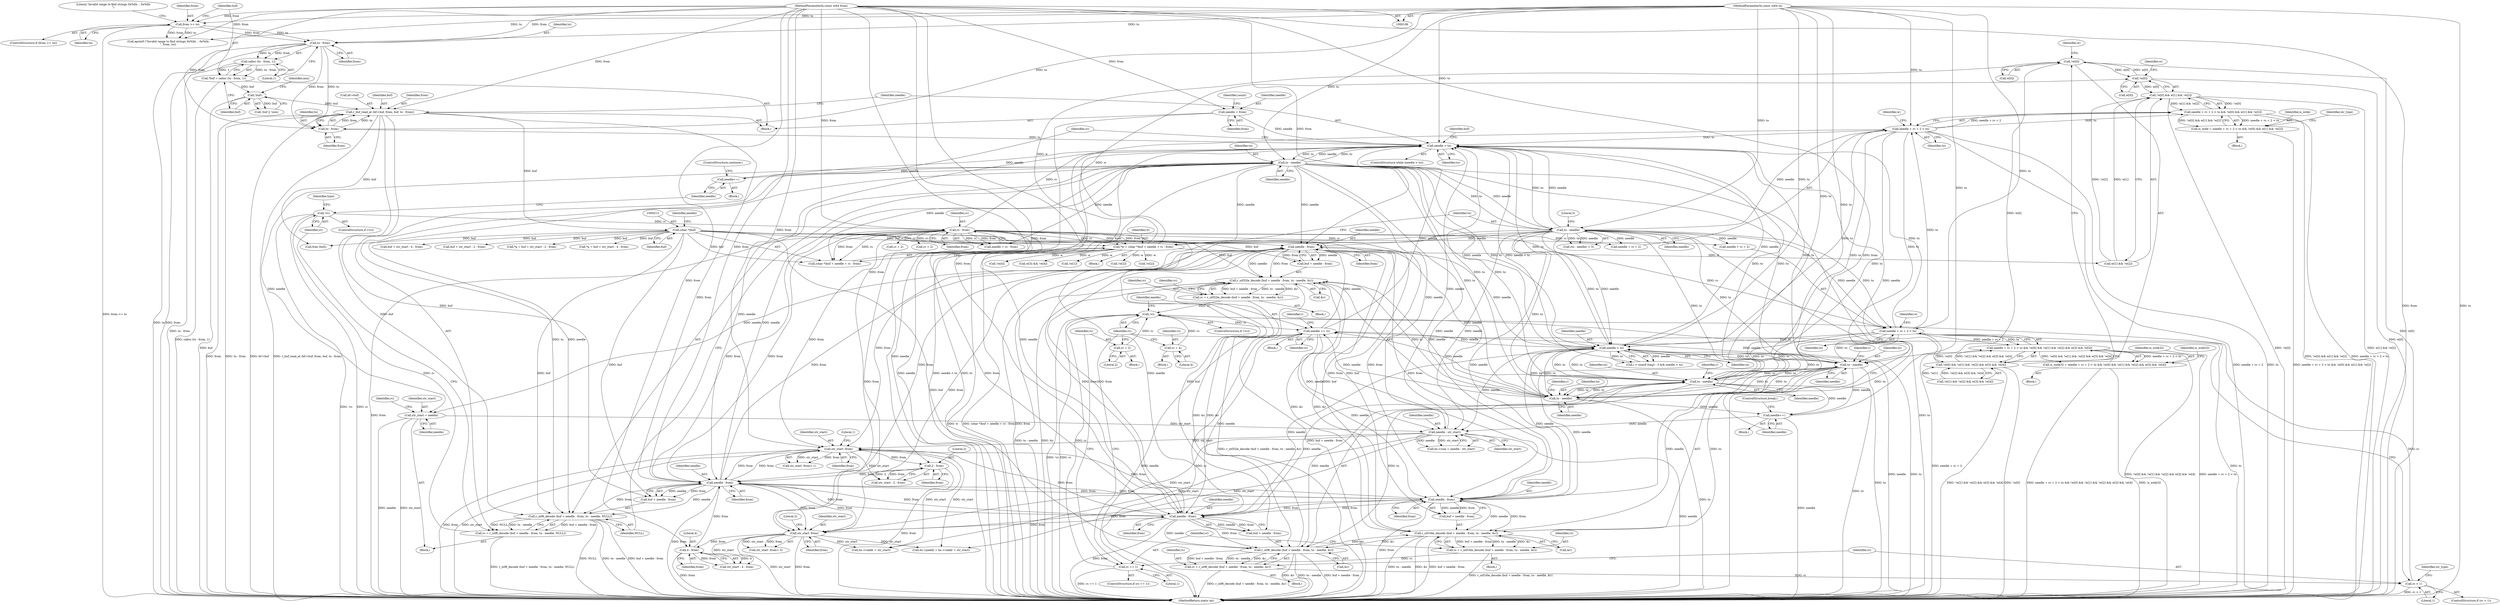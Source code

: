 digraph "1_radare2_3fcf41ed96ffa25b38029449520c8d0a198745f3@array" {
"1000239" [label="(Call,!w[0])"];
"1000281" [label="(Call,!w[0])"];
"1000209" [label="(Call,*w = (char *)buf + needle + rc - from)"];
"1000212" [label="(Call,(char *)buf)"];
"1000170" [label="(Call,r_buf_read_at (bf->buf, from, buf, to - from))"];
"1000176" [label="(Call,to - from)"];
"1000156" [label="(Call,to - from)"];
"1000141" [label="(Call,from >= to)"];
"1000110" [label="(MethodParameterIn,const ut64 from)"];
"1000111" [label="(MethodParameterIn,const ut64 to)"];
"1000162" [label="(Call,!buf)"];
"1000153" [label="(Call,*buf = calloc (to - from, 1))"];
"1000155" [label="(Call,calloc (to - from, 1))"];
"1000192" [label="(Call,to - needle)"];
"1000180" [label="(Call,needle < to)"];
"1000200" [label="(Call,needle++)"];
"1000419" [label="(Call,needle += rc)"];
"1000413" [label="(Call,!rc)"];
"1000343" [label="(Call,rc = r_utf32le_decode (buf + needle - from, to - needle, &r))"];
"1000345" [label="(Call,r_utf32le_decode (buf + needle - from, to - needle, &r))"];
"1000348" [label="(Call,needle - from)"];
"1000328" [label="(Call,needle < to)"];
"1000222" [label="(Call,to - needle)"];
"1000376" [label="(Call,to - needle)"];
"1000399" [label="(Call,to - needle)"];
"1000351" [label="(Call,to - needle)"];
"1000231" [label="(Call,needle + rc + 2 < to)"];
"1000217" [label="(Call,rc - from)"];
"1000197" [label="(Call,!rc)"];
"1000184" [label="(Call,rc = r_utf8_decode (buf + needle - from, to - needle, NULL))"];
"1000186" [label="(Call,r_utf8_decode (buf + needle - from, to - needle, NULL))"];
"1000189" [label="(Call,needle - from)"];
"1000373" [label="(Call,needle - from)"];
"1000396" [label="(Call,needle - from)"];
"1000611" [label="(Call,2 - from)"];
"1000599" [label="(Call,str_start -from)"];
"1000584" [label="(Call,needle - str_start)"];
"1000416" [label="(Call,needle++)"];
"1000312" [label="(Call,str_start = needle)"];
"1000646" [label="(Call,4 - from)"];
"1000634" [label="(Call,str_start -from)"];
"1000273" [label="(Call,needle + rc + 2 < to)"];
"1000393" [label="(Call,r_utf8_decode (buf + needle - from, to - needle, &r))"];
"1000370" [label="(Call,r_utf16le_decode (buf + needle - from, to - needle, &r))"];
"1000382" [label="(Call,rc == 1)"];
"1000368" [label="(Call,rc = r_utf16le_decode (buf + needle - from, to - needle, &r))"];
"1000386" [label="(Call,rc = 2)"];
"1000359" [label="(Call,rc = 4)"];
"1000405" [label="(Call,rc > 1)"];
"1000391" [label="(Call,rc = r_utf8_decode (buf + needle - from, to - needle, &r))"];
"1000117" [label="(Call,needle = from)"];
"1000239" [label="(Call,!w[0])"];
"1000238" [label="(Call,!w[0] && !w[1] && !w[2] && w[3] && !w[4])"];
"1000230" [label="(Call,needle + rc + 2 < to && !w[0] && !w[1] && !w[2] && w[3] && !w[4])"];
"1000228" [label="(Call,is_wide32 = needle + rc + 2 < to && !w[0] && !w[1] && !w[2] && w[3] && !w[4])"];
"1000280" [label="(Call,!w[0] && w[1] && !w[2])"];
"1000272" [label="(Call,needle + rc + 2 < to && !w[0] && w[1] && !w[2])"];
"1000270" [label="(Call,is_wide = needle + rc + 2 < to && !w[0] && w[1] && !w[2])"];
"1000224" [label="(Identifier,needle)"];
"1000283" [label="(Identifier,w)"];
"1000400" [label="(Identifier,to)"];
"1000177" [label="(Identifier,to)"];
"1000241" [label="(Identifier,w)"];
"1000385" [label="(Block,)"];
"1000388" [label="(Literal,2)"];
"1000226" [label="(Block,)"];
"1000359" [label="(Call,rc = 4)"];
"1000279" [label="(Identifier,to)"];
"1000420" [label="(Identifier,needle)"];
"1000600" [label="(Identifier,str_start)"];
"1000118" [label="(Identifier,needle)"];
"1000367" [label="(Block,)"];
"1000416" [label="(Call,needle++)"];
"1000406" [label="(Identifier,rc)"];
"1000399" [label="(Call,to - needle)"];
"1000642" [label="(Call,buf + str_start - 4 - from)"];
"1000386" [label="(Call,rc = 2)"];
"1000257" [label="(Call,!w[4])"];
"1000357" [label="(Identifier,rc)"];
"1000187" [label="(Call,buf + needle - from)"];
"1000417" [label="(Identifier,needle)"];
"1000272" [label="(Call,needle + rc + 2 < to && !w[0] && w[1] && !w[2])"];
"1000369" [label="(Identifier,rc)"];
"1000183" [label="(Block,)"];
"1000609" [label="(Call,str_start - 2 - from)"];
"1000201" [label="(Identifier,needle)"];
"1000375" [label="(Identifier,from)"];
"1000405" [label="(Call,rc > 1)"];
"1000371" [label="(Call,buf + needle - from)"];
"1000175" [label="(Identifier,buf)"];
"1000180" [label="(Call,needle < to)"];
"1000312" [label="(Call,str_start = needle)"];
"1000268" [label="(Block,)"];
"1000225" [label="(Literal,5)"];
"1000612" [label="(Literal,2)"];
"1000355" [label="(Identifier,r)"];
"1000246" [label="(Identifier,w)"];
"1000179" [label="(ControlStructure,while (needle < to))"];
"1000404" [label="(ControlStructure,if (rc > 1))"];
"1000181" [label="(Identifier,needle)"];
"1000222" [label="(Call,to - needle)"];
"1000270" [label="(Call,is_wide = needle + rc + 2 < to && !w[0] && w[1] && !w[2])"];
"1000185" [label="(Identifier,rc)"];
"1000199" [label="(Block,)"];
"1000165" [label="(Identifier,min)"];
"1000209" [label="(Call,*w = (char *)buf + needle + rc - from)"];
"1000361" [label="(Literal,4)"];
"1000330" [label="(Identifier,to)"];
"1000194" [label="(Identifier,needle)"];
"1000329" [label="(Identifier,needle)"];
"1000253" [label="(Call,w[3] && !w[4])"];
"1000212" [label="(Call,(char *)buf)"];
"1000381" [label="(ControlStructure,if (rc == 1))"];
"1000119" [label="(Identifier,from)"];
"1000230" [label="(Call,needle + rc + 2 < to && !w[0] && !w[1] && !w[2] && w[3] && !w[4])"];
"1000159" [label="(Literal,1)"];
"1000198" [label="(Identifier,rc)"];
"1000140" [label="(ControlStructure,if (from >= to))"];
"1000191" [label="(Identifier,from)"];
"1000162" [label="(Call,!buf)"];
"1000217" [label="(Call,rc - from)"];
"1000418" [label="(ControlStructure,break;)"];
"1000157" [label="(Identifier,to)"];
"1000415" [label="(Block,)"];
"1000419" [label="(Call,needle += rc)"];
"1000392" [label="(Identifier,rc)"];
"1000410" [label="(Identifier,str_type)"];
"1000229" [label="(Identifier,is_wide32)"];
"1000345" [label="(Call,r_utf32le_decode (buf + needle - from, to - needle, &r))"];
"1000117" [label="(Call,needle = from)"];
"1000189" [label="(Call,needle - from)"];
"1000376" [label="(Call,to - needle)"];
"1000382" [label="(Call,rc == 1)"];
"1000384" [label="(Literal,1)"];
"1000387" [label="(Identifier,rc)"];
"1000352" [label="(Identifier,to)"];
"1000282" [label="(Call,w[0])"];
"1000228" [label="(Call,is_wide32 = needle + rc + 2 < to && !w[0] && !w[1] && !w[2] && w[3] && !w[4])"];
"1000153" [label="(Call,*buf = calloc (to - from, 1))"];
"1000635" [label="(Identifier,str_start)"];
"1000350" [label="(Identifier,from)"];
"1000287" [label="(Identifier,w)"];
"1000412" [label="(ControlStructure,if (!rc))"];
"1000232" [label="(Call,needle + rc + 2)"];
"1000154" [label="(Identifier,buf)"];
"1000396" [label="(Call,needle - from)"];
"1000334" [label="(Block,)"];
"1000216" [label="(Identifier,needle)"];
"1000393" [label="(Call,r_utf8_decode (buf + needle - from, to - needle, &r))"];
"1000634" [label="(Call,str_start -from)"];
"1000586" [label="(Identifier,str_start)"];
"1000379" [label="(Call,&r)"];
"1000143" [label="(Identifier,to)"];
"1000190" [label="(Identifier,needle)"];
"1000161" [label="(Call,!buf || !min)"];
"1000613" [label="(Identifier,from)"];
"1000636" [label="(Identifier,from)"];
"1000285" [label="(Call,w[1] && !w[2])"];
"1000585" [label="(Identifier,needle)"];
"1000141" [label="(Call,from >= to)"];
"1000200" [label="(Call,needle++)"];
"1000186" [label="(Call,r_utf8_decode (buf + needle - from, to - needle, NULL))"];
"1000184" [label="(Call,rc = r_utf8_decode (buf + needle - from, to - needle, NULL))"];
"1000195" [label="(Identifier,NULL)"];
"1000343" [label="(Call,rc = r_utf32le_decode (buf + needle - from, to - needle, &r))"];
"1000342" [label="(Block,)"];
"1000383" [label="(Identifier,rc)"];
"1000155" [label="(Call,calloc (to - from, 1))"];
"1000314" [label="(Identifier,needle)"];
"1000380" [label="(Identifier,r)"];
"1000142" [label="(Identifier,from)"];
"1000377" [label="(Identifier,to)"];
"1000110" [label="(MethodParameterIn,const ut64 from)"];
"1000644" [label="(Call,str_start - 4 - from)"];
"1000647" [label="(Literal,4)"];
"1000211" [label="(Call,(char *)buf + needle + rc - from)"];
"1000240" [label="(Call,w[0])"];
"1000344" [label="(Identifier,rc)"];
"1000234" [label="(Call,rc + 2)"];
"1000197" [label="(Call,!rc)"];
"1000374" [label="(Identifier,needle)"];
"1000666" [label="(Call,bs->paddr = bs->vaddr = str_start)"];
"1000244" [label="(Call,!w[1])"];
"1000176" [label="(Call,to - from)"];
"1000407" [label="(Literal,1)"];
"1000170" [label="(Call,r_buf_read_at (bf->buf, from, buf, to - from))"];
"1000146" [label="(Literal,\"Invalid range to find strings 0x%llx .. 0x%llx\n\")"];
"1000351" [label="(Call,to - needle)"];
"1000346" [label="(Call,buf + needle - from)"];
"1000158" [label="(Identifier,from)"];
"1000196" [label="(ControlStructure,if (!rc))"];
"1000607" [label="(Call,buf + str_start - 2 - from)"];
"1000349" [label="(Identifier,needle)"];
"1000163" [label="(Identifier,buf)"];
"1000238" [label="(Call,!w[0] && !w[1] && !w[2] && w[3] && !w[4])"];
"1000271" [label="(Identifier,is_wide)"];
"1000223" [label="(Identifier,to)"];
"1000633" [label="(Call,str_start -from> 3)"];
"1000122" [label="(Identifier,count)"];
"1000401" [label="(Identifier,needle)"];
"1000394" [label="(Call,buf + needle - from)"];
"1000602" [label="(Literal,1)"];
"1000193" [label="(Identifier,to)"];
"1000207" [label="(Block,)"];
"1000276" [label="(Call,rc + 2)"];
"1000391" [label="(Call,rc = r_utf8_decode (buf + needle - from, to - needle, &r))"];
"1000262" [label="(Identifier,is_wide32)"];
"1000414" [label="(Identifier,rc)"];
"1000605" [label="(Call,*p = buf + str_start - 2 - from)"];
"1000294" [label="(Identifier,str_type)"];
"1000580" [label="(Call,bs->size = needle - str_start)"];
"1000192" [label="(Call,to - needle)"];
"1000289" [label="(Call,!w[2])"];
"1000239" [label="(Call,!w[0])"];
"1000156" [label="(Call,to - from)"];
"1000280" [label="(Call,!w[0] && w[1] && !w[2])"];
"1000599" [label="(Call,str_start -from)"];
"1000646" [label="(Call,4 - from)"];
"1000348" [label="(Call,needle - from)"];
"1000321" [label="(Call,i < sizeof (tmp) - 3 && needle < to)"];
"1000378" [label="(Identifier,needle)"];
"1000598" [label="(Call,str_start -from> 1)"];
"1000670" [label="(Call,bs->vaddr = str_start)"];
"1000584" [label="(Call,needle - str_start)"];
"1000218" [label="(Identifier,rc)"];
"1000313" [label="(Identifier,str_start)"];
"1000210" [label="(Identifier,w)"];
"1000368" [label="(Call,rc = r_utf16le_decode (buf + needle - from, to - needle, &r))"];
"1000390" [label="(Block,)"];
"1000648" [label="(Identifier,from)"];
"1000354" [label="(Call,&r)"];
"1000640" [label="(Call,*p = buf + str_start - 4 - from)"];
"1000174" [label="(Identifier,from)"];
"1000182" [label="(Identifier,to)"];
"1000219" [label="(Identifier,from)"];
"1000145" [label="(Call,eprintf (\"Invalid range to find strings 0x%llx .. 0x%llx\n\", from, to))"];
"1000171" [label="(Call,bf->buf)"];
"1000214" [label="(Identifier,buf)"];
"1000178" [label="(Identifier,from)"];
"1000397" [label="(Identifier,needle)"];
"1000281" [label="(Call,!w[0])"];
"1000205" [label="(Identifier,type)"];
"1000601" [label="(Identifier,from)"];
"1000402" [label="(Call,&r)"];
"1000328" [label="(Call,needle < to)"];
"1000249" [label="(Call,!w[2])"];
"1000611" [label="(Call,2 - from)"];
"1000370" [label="(Call,r_utf16le_decode (buf + needle - from, to - needle, &r))"];
"1000413" [label="(Call,!rc)"];
"1000273" [label="(Call,needle + rc + 2 < to)"];
"1000111" [label="(MethodParameterIn,const ut64 to)"];
"1000358" [label="(Block,)"];
"1000231" [label="(Call,needle + rc + 2 < to)"];
"1000425" [label="(Identifier,r)"];
"1000221" [label="(Call,(to - needle) > 5)"];
"1000373" [label="(Call,needle - from)"];
"1000215" [label="(Call,needle + rc - from)"];
"1000237" [label="(Identifier,to)"];
"1000698" [label="(Identifier,buf)"];
"1000113" [label="(Block,)"];
"1000243" [label="(Call,!w[1] && !w[2] && w[3] && !w[4])"];
"1000701" [label="(MethodReturn,static int)"];
"1000421" [label="(Identifier,rc)"];
"1000398" [label="(Identifier,from)"];
"1000317" [label="(Identifier,rc)"];
"1000360" [label="(Identifier,rc)"];
"1000353" [label="(Identifier,needle)"];
"1000202" [label="(ControlStructure,continue;)"];
"1000637" [label="(Literal,3)"];
"1000697" [label="(Call,free (buf))"];
"1000403" [label="(Identifier,r)"];
"1000274" [label="(Call,needle + rc + 2)"];
"1000239" -> "1000238"  [label="AST: "];
"1000239" -> "1000240"  [label="CFG: "];
"1000240" -> "1000239"  [label="AST: "];
"1000246" -> "1000239"  [label="CFG: "];
"1000238" -> "1000239"  [label="CFG: "];
"1000239" -> "1000701"  [label="DDG: w[0]"];
"1000239" -> "1000238"  [label="DDG: w[0]"];
"1000281" -> "1000239"  [label="DDG: w[0]"];
"1000209" -> "1000239"  [label="DDG: w"];
"1000239" -> "1000281"  [label="DDG: w[0]"];
"1000281" -> "1000280"  [label="AST: "];
"1000281" -> "1000282"  [label="CFG: "];
"1000282" -> "1000281"  [label="AST: "];
"1000287" -> "1000281"  [label="CFG: "];
"1000280" -> "1000281"  [label="CFG: "];
"1000281" -> "1000701"  [label="DDG: w[0]"];
"1000281" -> "1000280"  [label="DDG: w[0]"];
"1000209" -> "1000281"  [label="DDG: w"];
"1000209" -> "1000207"  [label="AST: "];
"1000209" -> "1000211"  [label="CFG: "];
"1000210" -> "1000209"  [label="AST: "];
"1000211" -> "1000209"  [label="AST: "];
"1000223" -> "1000209"  [label="CFG: "];
"1000209" -> "1000701"  [label="DDG: w"];
"1000209" -> "1000701"  [label="DDG: (char *)buf + needle + rc - from"];
"1000212" -> "1000209"  [label="DDG: buf"];
"1000192" -> "1000209"  [label="DDG: needle"];
"1000217" -> "1000209"  [label="DDG: rc"];
"1000217" -> "1000209"  [label="DDG: from"];
"1000209" -> "1000244"  [label="DDG: w"];
"1000209" -> "1000249"  [label="DDG: w"];
"1000209" -> "1000253"  [label="DDG: w"];
"1000209" -> "1000257"  [label="DDG: w"];
"1000209" -> "1000285"  [label="DDG: w"];
"1000209" -> "1000289"  [label="DDG: w"];
"1000212" -> "1000211"  [label="AST: "];
"1000212" -> "1000214"  [label="CFG: "];
"1000213" -> "1000212"  [label="AST: "];
"1000214" -> "1000212"  [label="AST: "];
"1000216" -> "1000212"  [label="CFG: "];
"1000212" -> "1000186"  [label="DDG: buf"];
"1000212" -> "1000187"  [label="DDG: buf"];
"1000212" -> "1000211"  [label="DDG: buf"];
"1000170" -> "1000212"  [label="DDG: buf"];
"1000212" -> "1000345"  [label="DDG: buf"];
"1000212" -> "1000346"  [label="DDG: buf"];
"1000212" -> "1000370"  [label="DDG: buf"];
"1000212" -> "1000371"  [label="DDG: buf"];
"1000212" -> "1000393"  [label="DDG: buf"];
"1000212" -> "1000394"  [label="DDG: buf"];
"1000212" -> "1000605"  [label="DDG: buf"];
"1000212" -> "1000607"  [label="DDG: buf"];
"1000212" -> "1000640"  [label="DDG: buf"];
"1000212" -> "1000642"  [label="DDG: buf"];
"1000212" -> "1000697"  [label="DDG: buf"];
"1000170" -> "1000113"  [label="AST: "];
"1000170" -> "1000176"  [label="CFG: "];
"1000171" -> "1000170"  [label="AST: "];
"1000174" -> "1000170"  [label="AST: "];
"1000175" -> "1000170"  [label="AST: "];
"1000176" -> "1000170"  [label="AST: "];
"1000181" -> "1000170"  [label="CFG: "];
"1000170" -> "1000701"  [label="DDG: to - from"];
"1000170" -> "1000701"  [label="DDG: bf->buf"];
"1000170" -> "1000701"  [label="DDG: r_buf_read_at (bf->buf, from, buf, to - from)"];
"1000170" -> "1000701"  [label="DDG: from"];
"1000176" -> "1000170"  [label="DDG: from"];
"1000176" -> "1000170"  [label="DDG: to"];
"1000110" -> "1000170"  [label="DDG: from"];
"1000162" -> "1000170"  [label="DDG: buf"];
"1000170" -> "1000186"  [label="DDG: buf"];
"1000170" -> "1000187"  [label="DDG: buf"];
"1000170" -> "1000189"  [label="DDG: from"];
"1000170" -> "1000697"  [label="DDG: buf"];
"1000176" -> "1000178"  [label="CFG: "];
"1000177" -> "1000176"  [label="AST: "];
"1000178" -> "1000176"  [label="AST: "];
"1000156" -> "1000176"  [label="DDG: to"];
"1000156" -> "1000176"  [label="DDG: from"];
"1000111" -> "1000176"  [label="DDG: to"];
"1000110" -> "1000176"  [label="DDG: from"];
"1000176" -> "1000180"  [label="DDG: to"];
"1000156" -> "1000155"  [label="AST: "];
"1000156" -> "1000158"  [label="CFG: "];
"1000157" -> "1000156"  [label="AST: "];
"1000158" -> "1000156"  [label="AST: "];
"1000159" -> "1000156"  [label="CFG: "];
"1000156" -> "1000701"  [label="DDG: to"];
"1000156" -> "1000701"  [label="DDG: from"];
"1000156" -> "1000155"  [label="DDG: to"];
"1000156" -> "1000155"  [label="DDG: from"];
"1000141" -> "1000156"  [label="DDG: to"];
"1000141" -> "1000156"  [label="DDG: from"];
"1000111" -> "1000156"  [label="DDG: to"];
"1000110" -> "1000156"  [label="DDG: from"];
"1000141" -> "1000140"  [label="AST: "];
"1000141" -> "1000143"  [label="CFG: "];
"1000142" -> "1000141"  [label="AST: "];
"1000143" -> "1000141"  [label="AST: "];
"1000146" -> "1000141"  [label="CFG: "];
"1000154" -> "1000141"  [label="CFG: "];
"1000141" -> "1000701"  [label="DDG: from >= to"];
"1000110" -> "1000141"  [label="DDG: from"];
"1000111" -> "1000141"  [label="DDG: to"];
"1000141" -> "1000145"  [label="DDG: from"];
"1000141" -> "1000145"  [label="DDG: to"];
"1000110" -> "1000106"  [label="AST: "];
"1000110" -> "1000701"  [label="DDG: from"];
"1000110" -> "1000117"  [label="DDG: from"];
"1000110" -> "1000145"  [label="DDG: from"];
"1000110" -> "1000189"  [label="DDG: from"];
"1000110" -> "1000217"  [label="DDG: from"];
"1000110" -> "1000348"  [label="DDG: from"];
"1000110" -> "1000373"  [label="DDG: from"];
"1000110" -> "1000396"  [label="DDG: from"];
"1000110" -> "1000599"  [label="DDG: from"];
"1000110" -> "1000611"  [label="DDG: from"];
"1000110" -> "1000634"  [label="DDG: from"];
"1000110" -> "1000646"  [label="DDG: from"];
"1000111" -> "1000106"  [label="AST: "];
"1000111" -> "1000701"  [label="DDG: to"];
"1000111" -> "1000145"  [label="DDG: to"];
"1000111" -> "1000180"  [label="DDG: to"];
"1000111" -> "1000192"  [label="DDG: to"];
"1000111" -> "1000222"  [label="DDG: to"];
"1000111" -> "1000231"  [label="DDG: to"];
"1000111" -> "1000273"  [label="DDG: to"];
"1000111" -> "1000328"  [label="DDG: to"];
"1000111" -> "1000351"  [label="DDG: to"];
"1000111" -> "1000376"  [label="DDG: to"];
"1000111" -> "1000399"  [label="DDG: to"];
"1000162" -> "1000161"  [label="AST: "];
"1000162" -> "1000163"  [label="CFG: "];
"1000163" -> "1000162"  [label="AST: "];
"1000165" -> "1000162"  [label="CFG: "];
"1000161" -> "1000162"  [label="CFG: "];
"1000162" -> "1000701"  [label="DDG: buf"];
"1000162" -> "1000161"  [label="DDG: buf"];
"1000153" -> "1000162"  [label="DDG: buf"];
"1000153" -> "1000113"  [label="AST: "];
"1000153" -> "1000155"  [label="CFG: "];
"1000154" -> "1000153"  [label="AST: "];
"1000155" -> "1000153"  [label="AST: "];
"1000163" -> "1000153"  [label="CFG: "];
"1000153" -> "1000701"  [label="DDG: calloc (to - from, 1)"];
"1000155" -> "1000153"  [label="DDG: to - from"];
"1000155" -> "1000153"  [label="DDG: 1"];
"1000155" -> "1000159"  [label="CFG: "];
"1000159" -> "1000155"  [label="AST: "];
"1000155" -> "1000701"  [label="DDG: to - from"];
"1000192" -> "1000186"  [label="AST: "];
"1000192" -> "1000194"  [label="CFG: "];
"1000193" -> "1000192"  [label="AST: "];
"1000194" -> "1000192"  [label="AST: "];
"1000195" -> "1000192"  [label="CFG: "];
"1000192" -> "1000701"  [label="DDG: to"];
"1000192" -> "1000180"  [label="DDG: needle"];
"1000192" -> "1000180"  [label="DDG: to"];
"1000192" -> "1000186"  [label="DDG: to"];
"1000192" -> "1000186"  [label="DDG: needle"];
"1000180" -> "1000192"  [label="DDG: to"];
"1000189" -> "1000192"  [label="DDG: needle"];
"1000192" -> "1000200"  [label="DDG: needle"];
"1000192" -> "1000211"  [label="DDG: needle"];
"1000192" -> "1000215"  [label="DDG: needle"];
"1000192" -> "1000222"  [label="DDG: to"];
"1000192" -> "1000222"  [label="DDG: needle"];
"1000192" -> "1000312"  [label="DDG: needle"];
"1000192" -> "1000328"  [label="DDG: needle"];
"1000192" -> "1000328"  [label="DDG: to"];
"1000192" -> "1000348"  [label="DDG: needle"];
"1000192" -> "1000351"  [label="DDG: to"];
"1000192" -> "1000373"  [label="DDG: needle"];
"1000192" -> "1000376"  [label="DDG: to"];
"1000192" -> "1000396"  [label="DDG: needle"];
"1000192" -> "1000399"  [label="DDG: to"];
"1000192" -> "1000584"  [label="DDG: needle"];
"1000180" -> "1000179"  [label="AST: "];
"1000180" -> "1000182"  [label="CFG: "];
"1000181" -> "1000180"  [label="AST: "];
"1000182" -> "1000180"  [label="AST: "];
"1000185" -> "1000180"  [label="CFG: "];
"1000698" -> "1000180"  [label="CFG: "];
"1000180" -> "1000701"  [label="DDG: to"];
"1000180" -> "1000701"  [label="DDG: needle"];
"1000180" -> "1000701"  [label="DDG: needle < to"];
"1000200" -> "1000180"  [label="DDG: needle"];
"1000419" -> "1000180"  [label="DDG: needle"];
"1000328" -> "1000180"  [label="DDG: needle"];
"1000328" -> "1000180"  [label="DDG: to"];
"1000117" -> "1000180"  [label="DDG: needle"];
"1000416" -> "1000180"  [label="DDG: needle"];
"1000584" -> "1000180"  [label="DDG: needle"];
"1000222" -> "1000180"  [label="DDG: needle"];
"1000222" -> "1000180"  [label="DDG: to"];
"1000376" -> "1000180"  [label="DDG: to"];
"1000399" -> "1000180"  [label="DDG: to"];
"1000231" -> "1000180"  [label="DDG: to"];
"1000351" -> "1000180"  [label="DDG: to"];
"1000273" -> "1000180"  [label="DDG: to"];
"1000180" -> "1000189"  [label="DDG: needle"];
"1000180" -> "1000321"  [label="DDG: needle < to"];
"1000200" -> "1000199"  [label="AST: "];
"1000200" -> "1000201"  [label="CFG: "];
"1000201" -> "1000200"  [label="AST: "];
"1000202" -> "1000200"  [label="CFG: "];
"1000419" -> "1000334"  [label="AST: "];
"1000419" -> "1000421"  [label="CFG: "];
"1000420" -> "1000419"  [label="AST: "];
"1000421" -> "1000419"  [label="AST: "];
"1000425" -> "1000419"  [label="CFG: "];
"1000419" -> "1000701"  [label="DDG: needle"];
"1000419" -> "1000701"  [label="DDG: rc"];
"1000419" -> "1000328"  [label="DDG: needle"];
"1000419" -> "1000348"  [label="DDG: needle"];
"1000419" -> "1000373"  [label="DDG: needle"];
"1000419" -> "1000396"  [label="DDG: needle"];
"1000413" -> "1000419"  [label="DDG: rc"];
"1000399" -> "1000419"  [label="DDG: needle"];
"1000351" -> "1000419"  [label="DDG: needle"];
"1000376" -> "1000419"  [label="DDG: needle"];
"1000419" -> "1000584"  [label="DDG: needle"];
"1000413" -> "1000412"  [label="AST: "];
"1000413" -> "1000414"  [label="CFG: "];
"1000414" -> "1000413"  [label="AST: "];
"1000417" -> "1000413"  [label="CFG: "];
"1000420" -> "1000413"  [label="CFG: "];
"1000413" -> "1000701"  [label="DDG: rc"];
"1000413" -> "1000701"  [label="DDG: !rc"];
"1000343" -> "1000413"  [label="DDG: rc"];
"1000382" -> "1000413"  [label="DDG: rc"];
"1000386" -> "1000413"  [label="DDG: rc"];
"1000359" -> "1000413"  [label="DDG: rc"];
"1000405" -> "1000413"  [label="DDG: rc"];
"1000343" -> "1000342"  [label="AST: "];
"1000343" -> "1000345"  [label="CFG: "];
"1000344" -> "1000343"  [label="AST: "];
"1000345" -> "1000343"  [label="AST: "];
"1000357" -> "1000343"  [label="CFG: "];
"1000343" -> "1000701"  [label="DDG: r_utf32le_decode (buf + needle - from, to - needle, &r)"];
"1000345" -> "1000343"  [label="DDG: buf + needle - from"];
"1000345" -> "1000343"  [label="DDG: to - needle"];
"1000345" -> "1000343"  [label="DDG: &r"];
"1000345" -> "1000354"  [label="CFG: "];
"1000346" -> "1000345"  [label="AST: "];
"1000351" -> "1000345"  [label="AST: "];
"1000354" -> "1000345"  [label="AST: "];
"1000345" -> "1000701"  [label="DDG: to - needle"];
"1000345" -> "1000701"  [label="DDG: &r"];
"1000345" -> "1000701"  [label="DDG: buf + needle - from"];
"1000348" -> "1000345"  [label="DDG: needle"];
"1000348" -> "1000345"  [label="DDG: from"];
"1000351" -> "1000345"  [label="DDG: to"];
"1000351" -> "1000345"  [label="DDG: needle"];
"1000393" -> "1000345"  [label="DDG: &r"];
"1000370" -> "1000345"  [label="DDG: &r"];
"1000345" -> "1000370"  [label="DDG: &r"];
"1000345" -> "1000393"  [label="DDG: &r"];
"1000348" -> "1000346"  [label="AST: "];
"1000348" -> "1000350"  [label="CFG: "];
"1000349" -> "1000348"  [label="AST: "];
"1000350" -> "1000348"  [label="AST: "];
"1000346" -> "1000348"  [label="CFG: "];
"1000348" -> "1000701"  [label="DDG: from"];
"1000348" -> "1000189"  [label="DDG: from"];
"1000348" -> "1000346"  [label="DDG: needle"];
"1000348" -> "1000346"  [label="DDG: from"];
"1000328" -> "1000348"  [label="DDG: needle"];
"1000222" -> "1000348"  [label="DDG: needle"];
"1000373" -> "1000348"  [label="DDG: from"];
"1000396" -> "1000348"  [label="DDG: from"];
"1000217" -> "1000348"  [label="DDG: from"];
"1000189" -> "1000348"  [label="DDG: from"];
"1000348" -> "1000351"  [label="DDG: needle"];
"1000348" -> "1000373"  [label="DDG: from"];
"1000348" -> "1000396"  [label="DDG: from"];
"1000348" -> "1000599"  [label="DDG: from"];
"1000348" -> "1000634"  [label="DDG: from"];
"1000328" -> "1000321"  [label="AST: "];
"1000328" -> "1000330"  [label="CFG: "];
"1000329" -> "1000328"  [label="AST: "];
"1000330" -> "1000328"  [label="AST: "];
"1000321" -> "1000328"  [label="CFG: "];
"1000328" -> "1000701"  [label="DDG: needle"];
"1000328" -> "1000701"  [label="DDG: to"];
"1000328" -> "1000321"  [label="DDG: needle"];
"1000328" -> "1000321"  [label="DDG: to"];
"1000222" -> "1000328"  [label="DDG: needle"];
"1000222" -> "1000328"  [label="DDG: to"];
"1000376" -> "1000328"  [label="DDG: to"];
"1000399" -> "1000328"  [label="DDG: to"];
"1000351" -> "1000328"  [label="DDG: to"];
"1000231" -> "1000328"  [label="DDG: to"];
"1000273" -> "1000328"  [label="DDG: to"];
"1000328" -> "1000351"  [label="DDG: to"];
"1000328" -> "1000373"  [label="DDG: needle"];
"1000328" -> "1000376"  [label="DDG: to"];
"1000328" -> "1000396"  [label="DDG: needle"];
"1000328" -> "1000399"  [label="DDG: to"];
"1000328" -> "1000584"  [label="DDG: needle"];
"1000222" -> "1000221"  [label="AST: "];
"1000222" -> "1000224"  [label="CFG: "];
"1000223" -> "1000222"  [label="AST: "];
"1000224" -> "1000222"  [label="AST: "];
"1000225" -> "1000222"  [label="CFG: "];
"1000222" -> "1000701"  [label="DDG: to"];
"1000222" -> "1000221"  [label="DDG: to"];
"1000222" -> "1000221"  [label="DDG: needle"];
"1000222" -> "1000231"  [label="DDG: needle"];
"1000222" -> "1000231"  [label="DDG: to"];
"1000222" -> "1000232"  [label="DDG: needle"];
"1000222" -> "1000273"  [label="DDG: needle"];
"1000222" -> "1000274"  [label="DDG: needle"];
"1000222" -> "1000312"  [label="DDG: needle"];
"1000222" -> "1000351"  [label="DDG: to"];
"1000222" -> "1000373"  [label="DDG: needle"];
"1000222" -> "1000376"  [label="DDG: to"];
"1000222" -> "1000396"  [label="DDG: needle"];
"1000222" -> "1000399"  [label="DDG: to"];
"1000222" -> "1000584"  [label="DDG: needle"];
"1000376" -> "1000370"  [label="AST: "];
"1000376" -> "1000378"  [label="CFG: "];
"1000377" -> "1000376"  [label="AST: "];
"1000378" -> "1000376"  [label="AST: "];
"1000380" -> "1000376"  [label="CFG: "];
"1000376" -> "1000701"  [label="DDG: to"];
"1000376" -> "1000351"  [label="DDG: to"];
"1000376" -> "1000370"  [label="DDG: to"];
"1000376" -> "1000370"  [label="DDG: needle"];
"1000399" -> "1000376"  [label="DDG: to"];
"1000351" -> "1000376"  [label="DDG: to"];
"1000231" -> "1000376"  [label="DDG: to"];
"1000273" -> "1000376"  [label="DDG: to"];
"1000373" -> "1000376"  [label="DDG: needle"];
"1000376" -> "1000399"  [label="DDG: to"];
"1000376" -> "1000416"  [label="DDG: needle"];
"1000399" -> "1000393"  [label="AST: "];
"1000399" -> "1000401"  [label="CFG: "];
"1000400" -> "1000399"  [label="AST: "];
"1000401" -> "1000399"  [label="AST: "];
"1000403" -> "1000399"  [label="CFG: "];
"1000399" -> "1000701"  [label="DDG: to"];
"1000399" -> "1000351"  [label="DDG: to"];
"1000399" -> "1000393"  [label="DDG: to"];
"1000399" -> "1000393"  [label="DDG: needle"];
"1000351" -> "1000399"  [label="DDG: to"];
"1000231" -> "1000399"  [label="DDG: to"];
"1000273" -> "1000399"  [label="DDG: to"];
"1000396" -> "1000399"  [label="DDG: needle"];
"1000399" -> "1000416"  [label="DDG: needle"];
"1000351" -> "1000353"  [label="CFG: "];
"1000352" -> "1000351"  [label="AST: "];
"1000353" -> "1000351"  [label="AST: "];
"1000355" -> "1000351"  [label="CFG: "];
"1000351" -> "1000701"  [label="DDG: to"];
"1000231" -> "1000351"  [label="DDG: to"];
"1000273" -> "1000351"  [label="DDG: to"];
"1000351" -> "1000416"  [label="DDG: needle"];
"1000231" -> "1000230"  [label="AST: "];
"1000231" -> "1000237"  [label="CFG: "];
"1000232" -> "1000231"  [label="AST: "];
"1000237" -> "1000231"  [label="AST: "];
"1000241" -> "1000231"  [label="CFG: "];
"1000230" -> "1000231"  [label="CFG: "];
"1000231" -> "1000701"  [label="DDG: to"];
"1000231" -> "1000701"  [label="DDG: needle + rc + 2"];
"1000231" -> "1000230"  [label="DDG: needle + rc + 2"];
"1000231" -> "1000230"  [label="DDG: to"];
"1000217" -> "1000231"  [label="DDG: rc"];
"1000231" -> "1000273"  [label="DDG: to"];
"1000217" -> "1000215"  [label="AST: "];
"1000217" -> "1000219"  [label="CFG: "];
"1000218" -> "1000217"  [label="AST: "];
"1000219" -> "1000217"  [label="AST: "];
"1000215" -> "1000217"  [label="CFG: "];
"1000217" -> "1000701"  [label="DDG: from"];
"1000217" -> "1000189"  [label="DDG: from"];
"1000217" -> "1000211"  [label="DDG: rc"];
"1000217" -> "1000211"  [label="DDG: from"];
"1000217" -> "1000215"  [label="DDG: rc"];
"1000217" -> "1000215"  [label="DDG: from"];
"1000197" -> "1000217"  [label="DDG: rc"];
"1000189" -> "1000217"  [label="DDG: from"];
"1000217" -> "1000232"  [label="DDG: rc"];
"1000217" -> "1000234"  [label="DDG: rc"];
"1000217" -> "1000273"  [label="DDG: rc"];
"1000217" -> "1000274"  [label="DDG: rc"];
"1000217" -> "1000276"  [label="DDG: rc"];
"1000217" -> "1000373"  [label="DDG: from"];
"1000217" -> "1000396"  [label="DDG: from"];
"1000217" -> "1000599"  [label="DDG: from"];
"1000217" -> "1000634"  [label="DDG: from"];
"1000197" -> "1000196"  [label="AST: "];
"1000197" -> "1000198"  [label="CFG: "];
"1000198" -> "1000197"  [label="AST: "];
"1000201" -> "1000197"  [label="CFG: "];
"1000205" -> "1000197"  [label="CFG: "];
"1000197" -> "1000701"  [label="DDG: !rc"];
"1000197" -> "1000701"  [label="DDG: rc"];
"1000184" -> "1000197"  [label="DDG: rc"];
"1000184" -> "1000183"  [label="AST: "];
"1000184" -> "1000186"  [label="CFG: "];
"1000185" -> "1000184"  [label="AST: "];
"1000186" -> "1000184"  [label="AST: "];
"1000198" -> "1000184"  [label="CFG: "];
"1000184" -> "1000701"  [label="DDG: r_utf8_decode (buf + needle - from, to - needle, NULL)"];
"1000186" -> "1000184"  [label="DDG: buf + needle - from"];
"1000186" -> "1000184"  [label="DDG: to - needle"];
"1000186" -> "1000184"  [label="DDG: NULL"];
"1000186" -> "1000195"  [label="CFG: "];
"1000187" -> "1000186"  [label="AST: "];
"1000195" -> "1000186"  [label="AST: "];
"1000186" -> "1000701"  [label="DDG: buf + needle - from"];
"1000186" -> "1000701"  [label="DDG: NULL"];
"1000186" -> "1000701"  [label="DDG: to - needle"];
"1000189" -> "1000186"  [label="DDG: needle"];
"1000189" -> "1000186"  [label="DDG: from"];
"1000189" -> "1000187"  [label="AST: "];
"1000189" -> "1000191"  [label="CFG: "];
"1000190" -> "1000189"  [label="AST: "];
"1000191" -> "1000189"  [label="AST: "];
"1000187" -> "1000189"  [label="CFG: "];
"1000189" -> "1000701"  [label="DDG: from"];
"1000189" -> "1000187"  [label="DDG: needle"];
"1000189" -> "1000187"  [label="DDG: from"];
"1000373" -> "1000189"  [label="DDG: from"];
"1000396" -> "1000189"  [label="DDG: from"];
"1000611" -> "1000189"  [label="DDG: from"];
"1000646" -> "1000189"  [label="DDG: from"];
"1000634" -> "1000189"  [label="DDG: from"];
"1000599" -> "1000189"  [label="DDG: from"];
"1000189" -> "1000373"  [label="DDG: from"];
"1000189" -> "1000396"  [label="DDG: from"];
"1000189" -> "1000599"  [label="DDG: from"];
"1000189" -> "1000634"  [label="DDG: from"];
"1000373" -> "1000371"  [label="AST: "];
"1000373" -> "1000375"  [label="CFG: "];
"1000374" -> "1000373"  [label="AST: "];
"1000375" -> "1000373"  [label="AST: "];
"1000371" -> "1000373"  [label="CFG: "];
"1000373" -> "1000701"  [label="DDG: from"];
"1000373" -> "1000370"  [label="DDG: needle"];
"1000373" -> "1000370"  [label="DDG: from"];
"1000373" -> "1000371"  [label="DDG: needle"];
"1000373" -> "1000371"  [label="DDG: from"];
"1000396" -> "1000373"  [label="DDG: from"];
"1000373" -> "1000396"  [label="DDG: from"];
"1000373" -> "1000599"  [label="DDG: from"];
"1000373" -> "1000634"  [label="DDG: from"];
"1000396" -> "1000394"  [label="AST: "];
"1000396" -> "1000398"  [label="CFG: "];
"1000397" -> "1000396"  [label="AST: "];
"1000398" -> "1000396"  [label="AST: "];
"1000394" -> "1000396"  [label="CFG: "];
"1000396" -> "1000701"  [label="DDG: from"];
"1000396" -> "1000393"  [label="DDG: needle"];
"1000396" -> "1000393"  [label="DDG: from"];
"1000396" -> "1000394"  [label="DDG: needle"];
"1000396" -> "1000394"  [label="DDG: from"];
"1000396" -> "1000599"  [label="DDG: from"];
"1000396" -> "1000634"  [label="DDG: from"];
"1000611" -> "1000609"  [label="AST: "];
"1000611" -> "1000613"  [label="CFG: "];
"1000612" -> "1000611"  [label="AST: "];
"1000613" -> "1000611"  [label="AST: "];
"1000609" -> "1000611"  [label="CFG: "];
"1000611" -> "1000701"  [label="DDG: from"];
"1000611" -> "1000609"  [label="DDG: 2"];
"1000611" -> "1000609"  [label="DDG: from"];
"1000599" -> "1000611"  [label="DDG: from"];
"1000599" -> "1000598"  [label="AST: "];
"1000599" -> "1000601"  [label="CFG: "];
"1000600" -> "1000599"  [label="AST: "];
"1000601" -> "1000599"  [label="AST: "];
"1000602" -> "1000599"  [label="CFG: "];
"1000599" -> "1000701"  [label="DDG: str_start"];
"1000599" -> "1000701"  [label="DDG: from"];
"1000599" -> "1000598"  [label="DDG: str_start"];
"1000599" -> "1000598"  [label="DDG: from"];
"1000584" -> "1000599"  [label="DDG: str_start"];
"1000599" -> "1000609"  [label="DDG: str_start"];
"1000599" -> "1000666"  [label="DDG: str_start"];
"1000599" -> "1000670"  [label="DDG: str_start"];
"1000584" -> "1000580"  [label="AST: "];
"1000584" -> "1000586"  [label="CFG: "];
"1000585" -> "1000584"  [label="AST: "];
"1000586" -> "1000584"  [label="AST: "];
"1000580" -> "1000584"  [label="CFG: "];
"1000584" -> "1000701"  [label="DDG: needle"];
"1000584" -> "1000580"  [label="DDG: needle"];
"1000584" -> "1000580"  [label="DDG: str_start"];
"1000416" -> "1000584"  [label="DDG: needle"];
"1000312" -> "1000584"  [label="DDG: str_start"];
"1000584" -> "1000634"  [label="DDG: str_start"];
"1000584" -> "1000666"  [label="DDG: str_start"];
"1000584" -> "1000670"  [label="DDG: str_start"];
"1000416" -> "1000415"  [label="AST: "];
"1000416" -> "1000417"  [label="CFG: "];
"1000417" -> "1000416"  [label="AST: "];
"1000418" -> "1000416"  [label="CFG: "];
"1000416" -> "1000701"  [label="DDG: needle"];
"1000312" -> "1000183"  [label="AST: "];
"1000312" -> "1000314"  [label="CFG: "];
"1000313" -> "1000312"  [label="AST: "];
"1000314" -> "1000312"  [label="AST: "];
"1000317" -> "1000312"  [label="CFG: "];
"1000312" -> "1000701"  [label="DDG: str_start"];
"1000312" -> "1000701"  [label="DDG: needle"];
"1000646" -> "1000644"  [label="AST: "];
"1000646" -> "1000648"  [label="CFG: "];
"1000647" -> "1000646"  [label="AST: "];
"1000648" -> "1000646"  [label="AST: "];
"1000644" -> "1000646"  [label="CFG: "];
"1000646" -> "1000701"  [label="DDG: from"];
"1000646" -> "1000644"  [label="DDG: 4"];
"1000646" -> "1000644"  [label="DDG: from"];
"1000634" -> "1000646"  [label="DDG: from"];
"1000634" -> "1000633"  [label="AST: "];
"1000634" -> "1000636"  [label="CFG: "];
"1000635" -> "1000634"  [label="AST: "];
"1000636" -> "1000634"  [label="AST: "];
"1000637" -> "1000634"  [label="CFG: "];
"1000634" -> "1000701"  [label="DDG: str_start"];
"1000634" -> "1000701"  [label="DDG: from"];
"1000634" -> "1000633"  [label="DDG: str_start"];
"1000634" -> "1000633"  [label="DDG: from"];
"1000634" -> "1000644"  [label="DDG: str_start"];
"1000634" -> "1000666"  [label="DDG: str_start"];
"1000634" -> "1000670"  [label="DDG: str_start"];
"1000273" -> "1000272"  [label="AST: "];
"1000273" -> "1000279"  [label="CFG: "];
"1000274" -> "1000273"  [label="AST: "];
"1000279" -> "1000273"  [label="AST: "];
"1000283" -> "1000273"  [label="CFG: "];
"1000272" -> "1000273"  [label="CFG: "];
"1000273" -> "1000701"  [label="DDG: needle + rc + 2"];
"1000273" -> "1000701"  [label="DDG: to"];
"1000273" -> "1000272"  [label="DDG: needle + rc + 2"];
"1000273" -> "1000272"  [label="DDG: to"];
"1000393" -> "1000391"  [label="AST: "];
"1000393" -> "1000402"  [label="CFG: "];
"1000394" -> "1000393"  [label="AST: "];
"1000402" -> "1000393"  [label="AST: "];
"1000391" -> "1000393"  [label="CFG: "];
"1000393" -> "1000701"  [label="DDG: buf + needle - from"];
"1000393" -> "1000701"  [label="DDG: &r"];
"1000393" -> "1000701"  [label="DDG: to - needle"];
"1000393" -> "1000370"  [label="DDG: &r"];
"1000393" -> "1000391"  [label="DDG: buf + needle - from"];
"1000393" -> "1000391"  [label="DDG: to - needle"];
"1000393" -> "1000391"  [label="DDG: &r"];
"1000370" -> "1000393"  [label="DDG: &r"];
"1000370" -> "1000368"  [label="AST: "];
"1000370" -> "1000379"  [label="CFG: "];
"1000371" -> "1000370"  [label="AST: "];
"1000379" -> "1000370"  [label="AST: "];
"1000368" -> "1000370"  [label="CFG: "];
"1000370" -> "1000701"  [label="DDG: to - needle"];
"1000370" -> "1000701"  [label="DDG: &r"];
"1000370" -> "1000701"  [label="DDG: buf + needle - from"];
"1000370" -> "1000368"  [label="DDG: buf + needle - from"];
"1000370" -> "1000368"  [label="DDG: to - needle"];
"1000370" -> "1000368"  [label="DDG: &r"];
"1000382" -> "1000381"  [label="AST: "];
"1000382" -> "1000384"  [label="CFG: "];
"1000383" -> "1000382"  [label="AST: "];
"1000384" -> "1000382"  [label="AST: "];
"1000387" -> "1000382"  [label="CFG: "];
"1000414" -> "1000382"  [label="CFG: "];
"1000382" -> "1000701"  [label="DDG: rc == 1"];
"1000368" -> "1000382"  [label="DDG: rc"];
"1000368" -> "1000367"  [label="AST: "];
"1000369" -> "1000368"  [label="AST: "];
"1000383" -> "1000368"  [label="CFG: "];
"1000368" -> "1000701"  [label="DDG: r_utf16le_decode (buf + needle - from, to - needle, &r)"];
"1000386" -> "1000385"  [label="AST: "];
"1000386" -> "1000388"  [label="CFG: "];
"1000387" -> "1000386"  [label="AST: "];
"1000388" -> "1000386"  [label="AST: "];
"1000414" -> "1000386"  [label="CFG: "];
"1000359" -> "1000358"  [label="AST: "];
"1000359" -> "1000361"  [label="CFG: "];
"1000360" -> "1000359"  [label="AST: "];
"1000361" -> "1000359"  [label="AST: "];
"1000414" -> "1000359"  [label="CFG: "];
"1000405" -> "1000404"  [label="AST: "];
"1000405" -> "1000407"  [label="CFG: "];
"1000406" -> "1000405"  [label="AST: "];
"1000407" -> "1000405"  [label="AST: "];
"1000410" -> "1000405"  [label="CFG: "];
"1000414" -> "1000405"  [label="CFG: "];
"1000405" -> "1000701"  [label="DDG: rc > 1"];
"1000391" -> "1000405"  [label="DDG: rc"];
"1000391" -> "1000390"  [label="AST: "];
"1000392" -> "1000391"  [label="AST: "];
"1000406" -> "1000391"  [label="CFG: "];
"1000391" -> "1000701"  [label="DDG: r_utf8_decode (buf + needle - from, to - needle, &r)"];
"1000117" -> "1000113"  [label="AST: "];
"1000117" -> "1000119"  [label="CFG: "];
"1000118" -> "1000117"  [label="AST: "];
"1000119" -> "1000117"  [label="AST: "];
"1000122" -> "1000117"  [label="CFG: "];
"1000117" -> "1000701"  [label="DDG: needle"];
"1000238" -> "1000230"  [label="AST: "];
"1000238" -> "1000243"  [label="CFG: "];
"1000243" -> "1000238"  [label="AST: "];
"1000230" -> "1000238"  [label="CFG: "];
"1000238" -> "1000701"  [label="DDG: !w[0]"];
"1000238" -> "1000701"  [label="DDG: !w[1] && !w[2] && w[3] && !w[4]"];
"1000238" -> "1000230"  [label="DDG: !w[0]"];
"1000238" -> "1000230"  [label="DDG: !w[1] && !w[2] && w[3] && !w[4]"];
"1000243" -> "1000238"  [label="DDG: !w[1]"];
"1000243" -> "1000238"  [label="DDG: !w[2] && w[3] && !w[4]"];
"1000230" -> "1000228"  [label="AST: "];
"1000228" -> "1000230"  [label="CFG: "];
"1000230" -> "1000701"  [label="DDG: !w[0] && !w[1] && !w[2] && w[3] && !w[4]"];
"1000230" -> "1000701"  [label="DDG: needle + rc + 2 < to"];
"1000230" -> "1000228"  [label="DDG: needle + rc + 2 < to"];
"1000230" -> "1000228"  [label="DDG: !w[0] && !w[1] && !w[2] && w[3] && !w[4]"];
"1000228" -> "1000226"  [label="AST: "];
"1000229" -> "1000228"  [label="AST: "];
"1000262" -> "1000228"  [label="CFG: "];
"1000228" -> "1000701"  [label="DDG: is_wide32"];
"1000228" -> "1000701"  [label="DDG: needle + rc + 2 < to && !w[0] && !w[1] && !w[2] && w[3] && !w[4]"];
"1000280" -> "1000272"  [label="AST: "];
"1000280" -> "1000285"  [label="CFG: "];
"1000285" -> "1000280"  [label="AST: "];
"1000272" -> "1000280"  [label="CFG: "];
"1000280" -> "1000701"  [label="DDG: w[1] && !w[2]"];
"1000280" -> "1000701"  [label="DDG: !w[0]"];
"1000280" -> "1000272"  [label="DDG: !w[0]"];
"1000280" -> "1000272"  [label="DDG: w[1] && !w[2]"];
"1000285" -> "1000280"  [label="DDG: w[1]"];
"1000285" -> "1000280"  [label="DDG: !w[2]"];
"1000272" -> "1000270"  [label="AST: "];
"1000270" -> "1000272"  [label="CFG: "];
"1000272" -> "1000701"  [label="DDG: !w[0] && w[1] && !w[2]"];
"1000272" -> "1000701"  [label="DDG: needle + rc + 2 < to"];
"1000272" -> "1000270"  [label="DDG: needle + rc + 2 < to"];
"1000272" -> "1000270"  [label="DDG: !w[0] && w[1] && !w[2]"];
"1000270" -> "1000268"  [label="AST: "];
"1000271" -> "1000270"  [label="AST: "];
"1000294" -> "1000270"  [label="CFG: "];
"1000270" -> "1000701"  [label="DDG: needle + rc + 2 < to && !w[0] && w[1] && !w[2]"];
}
